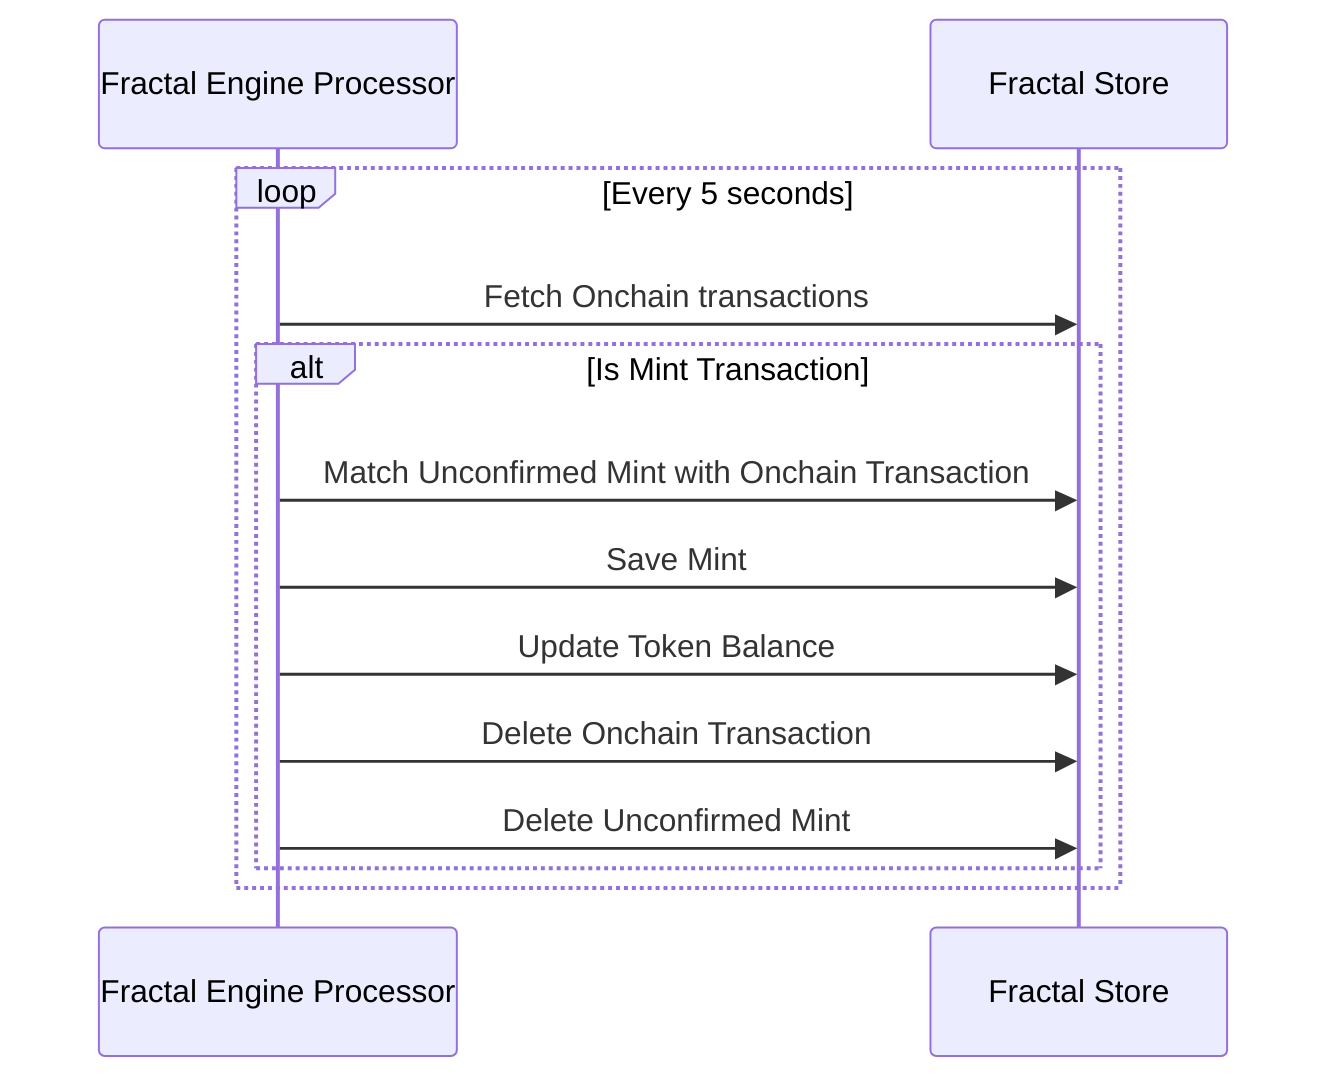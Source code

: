 sequenceDiagram
    participant Processor as Fractal Engine Processor
    participant Store as Fractal Store

loop Every 5 seconds
    Processor->>Store: Fetch Onchain transactions
    alt Is Mint Transaction
        Processor->>Store: Match Unconfirmed Mint with Onchain Transaction
        Processor->>Store: Save Mint
        Processor->>Store: Update Token Balance
        Processor->>Store: Delete Onchain Transaction
        Processor->>Store: Delete Unconfirmed Mint
    end
end